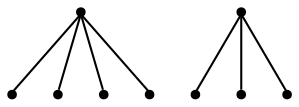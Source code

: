 graph {
  node [shape=point,comment="{\"directed\":false,\"doi\":\"10.1007/978-3-030-04414-5_29\",\"figure\":\"8 (1)\"}"]

  v0 [pos="1404.2768874125911,246.4826969367241"]
  v1 [pos="1397.0892660007353,490.72714786158974"]
  v2 [pos="1448.69854783641,524.6351050070032"]
  v3 [pos="1341.4814808717983,556.7440645327384"]
  v4 [pos="1402.8276119906293,549.2898327318824"]
  v5 [pos="1392.7458909240886,304.0182785038588"]
  v6 [pos="1345.7321122412322,333.83408497515626"]
  v7 [pos="1452.9512140352103,301.7253797999746"]
  v8 [pos="1422.073441462121,357.41279460605386"]

  v1 -- v2 [id="-7",pos="1397.0892660007353,490.72714786158974 1448.69854783641,524.6351050070032 1448.69854783641,524.6351050070032 1448.69854783641,524.6351050070032"]
  v1 -- v3 [id="-9",pos="1397.0892660007353,490.72714786158974 1341.4814808717983,556.7440645327384 1341.4814808717983,556.7440645327384 1341.4814808717983,556.7440645327384"]
  v1 -- v4 [id="-13",pos="1397.0892660007353,490.72714786158974 1402.8276119906293,549.2898327318824 1402.8276119906293,549.2898327318824 1402.8276119906293,549.2898327318824"]
  v5 -- v0 [id="-14",pos="1392.7458909240886,304.0182785038588 1404.2768874125911,246.4826969367241 1404.2768874125911,246.4826969367241 1404.2768874125911,246.4826969367241"]
  v5 -- v6 [id="-15",pos="1392.7458909240886,304.0182785038588 1345.7321122412322,333.83408497515626 1345.7321122412322,333.83408497515626 1345.7321122412322,333.83408497515626"]
  v5 -- v7 [id="-16",pos="1392.7458909240886,304.0182785038588 1452.9512140352103,301.7253797999746 1452.9512140352103,301.7253797999746 1452.9512140352103,301.7253797999746"]
  v5 -- v8 [id="-17",pos="1392.7458909240886,304.0182785038588 1422.073441462121,357.41279460605386 1422.073441462121,357.41279460605386 1422.073441462121,357.41279460605386"]
}